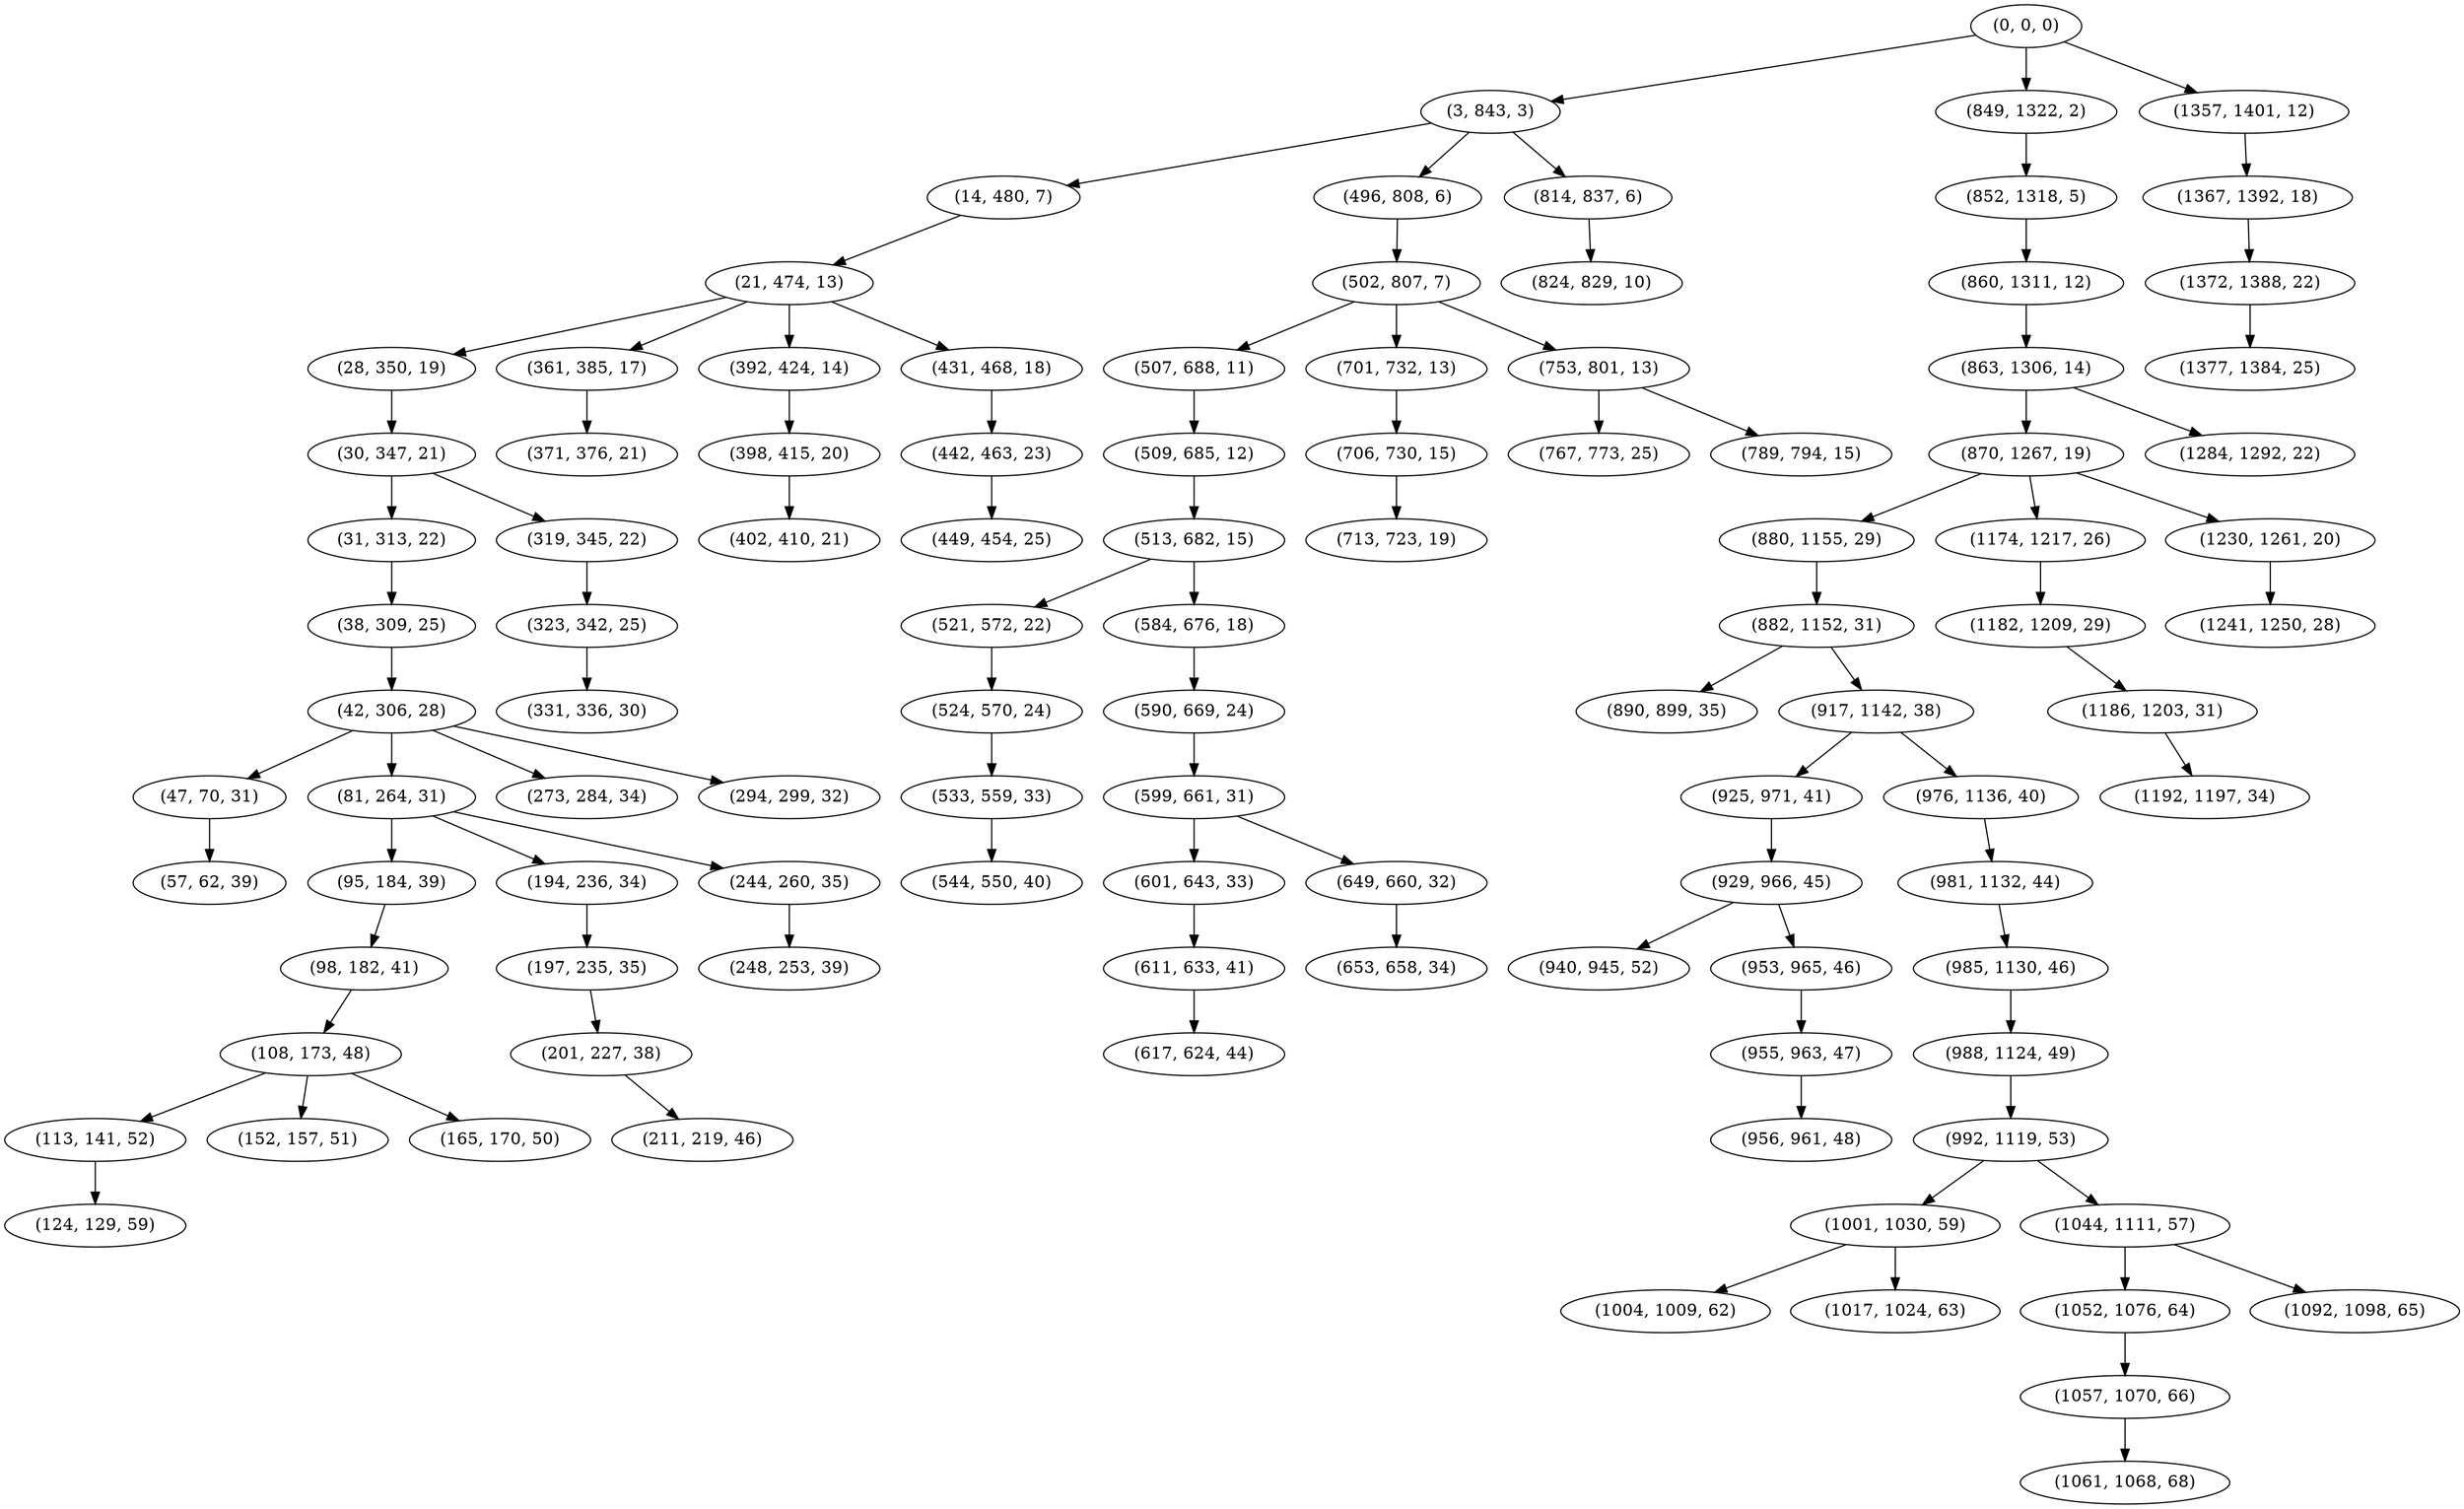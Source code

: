 digraph tree {
    "(0, 0, 0)";
    "(3, 843, 3)";
    "(14, 480, 7)";
    "(21, 474, 13)";
    "(28, 350, 19)";
    "(30, 347, 21)";
    "(31, 313, 22)";
    "(38, 309, 25)";
    "(42, 306, 28)";
    "(47, 70, 31)";
    "(57, 62, 39)";
    "(81, 264, 31)";
    "(95, 184, 39)";
    "(98, 182, 41)";
    "(108, 173, 48)";
    "(113, 141, 52)";
    "(124, 129, 59)";
    "(152, 157, 51)";
    "(165, 170, 50)";
    "(194, 236, 34)";
    "(197, 235, 35)";
    "(201, 227, 38)";
    "(211, 219, 46)";
    "(244, 260, 35)";
    "(248, 253, 39)";
    "(273, 284, 34)";
    "(294, 299, 32)";
    "(319, 345, 22)";
    "(323, 342, 25)";
    "(331, 336, 30)";
    "(361, 385, 17)";
    "(371, 376, 21)";
    "(392, 424, 14)";
    "(398, 415, 20)";
    "(402, 410, 21)";
    "(431, 468, 18)";
    "(442, 463, 23)";
    "(449, 454, 25)";
    "(496, 808, 6)";
    "(502, 807, 7)";
    "(507, 688, 11)";
    "(509, 685, 12)";
    "(513, 682, 15)";
    "(521, 572, 22)";
    "(524, 570, 24)";
    "(533, 559, 33)";
    "(544, 550, 40)";
    "(584, 676, 18)";
    "(590, 669, 24)";
    "(599, 661, 31)";
    "(601, 643, 33)";
    "(611, 633, 41)";
    "(617, 624, 44)";
    "(649, 660, 32)";
    "(653, 658, 34)";
    "(701, 732, 13)";
    "(706, 730, 15)";
    "(713, 723, 19)";
    "(753, 801, 13)";
    "(767, 773, 25)";
    "(789, 794, 15)";
    "(814, 837, 6)";
    "(824, 829, 10)";
    "(849, 1322, 2)";
    "(852, 1318, 5)";
    "(860, 1311, 12)";
    "(863, 1306, 14)";
    "(870, 1267, 19)";
    "(880, 1155, 29)";
    "(882, 1152, 31)";
    "(890, 899, 35)";
    "(917, 1142, 38)";
    "(925, 971, 41)";
    "(929, 966, 45)";
    "(940, 945, 52)";
    "(953, 965, 46)";
    "(955, 963, 47)";
    "(956, 961, 48)";
    "(976, 1136, 40)";
    "(981, 1132, 44)";
    "(985, 1130, 46)";
    "(988, 1124, 49)";
    "(992, 1119, 53)";
    "(1001, 1030, 59)";
    "(1004, 1009, 62)";
    "(1017, 1024, 63)";
    "(1044, 1111, 57)";
    "(1052, 1076, 64)";
    "(1057, 1070, 66)";
    "(1061, 1068, 68)";
    "(1092, 1098, 65)";
    "(1174, 1217, 26)";
    "(1182, 1209, 29)";
    "(1186, 1203, 31)";
    "(1192, 1197, 34)";
    "(1230, 1261, 20)";
    "(1241, 1250, 28)";
    "(1284, 1292, 22)";
    "(1357, 1401, 12)";
    "(1367, 1392, 18)";
    "(1372, 1388, 22)";
    "(1377, 1384, 25)";
    "(0, 0, 0)" -> "(3, 843, 3)";
    "(0, 0, 0)" -> "(849, 1322, 2)";
    "(0, 0, 0)" -> "(1357, 1401, 12)";
    "(3, 843, 3)" -> "(14, 480, 7)";
    "(3, 843, 3)" -> "(496, 808, 6)";
    "(3, 843, 3)" -> "(814, 837, 6)";
    "(14, 480, 7)" -> "(21, 474, 13)";
    "(21, 474, 13)" -> "(28, 350, 19)";
    "(21, 474, 13)" -> "(361, 385, 17)";
    "(21, 474, 13)" -> "(392, 424, 14)";
    "(21, 474, 13)" -> "(431, 468, 18)";
    "(28, 350, 19)" -> "(30, 347, 21)";
    "(30, 347, 21)" -> "(31, 313, 22)";
    "(30, 347, 21)" -> "(319, 345, 22)";
    "(31, 313, 22)" -> "(38, 309, 25)";
    "(38, 309, 25)" -> "(42, 306, 28)";
    "(42, 306, 28)" -> "(47, 70, 31)";
    "(42, 306, 28)" -> "(81, 264, 31)";
    "(42, 306, 28)" -> "(273, 284, 34)";
    "(42, 306, 28)" -> "(294, 299, 32)";
    "(47, 70, 31)" -> "(57, 62, 39)";
    "(81, 264, 31)" -> "(95, 184, 39)";
    "(81, 264, 31)" -> "(194, 236, 34)";
    "(81, 264, 31)" -> "(244, 260, 35)";
    "(95, 184, 39)" -> "(98, 182, 41)";
    "(98, 182, 41)" -> "(108, 173, 48)";
    "(108, 173, 48)" -> "(113, 141, 52)";
    "(108, 173, 48)" -> "(152, 157, 51)";
    "(108, 173, 48)" -> "(165, 170, 50)";
    "(113, 141, 52)" -> "(124, 129, 59)";
    "(194, 236, 34)" -> "(197, 235, 35)";
    "(197, 235, 35)" -> "(201, 227, 38)";
    "(201, 227, 38)" -> "(211, 219, 46)";
    "(244, 260, 35)" -> "(248, 253, 39)";
    "(319, 345, 22)" -> "(323, 342, 25)";
    "(323, 342, 25)" -> "(331, 336, 30)";
    "(361, 385, 17)" -> "(371, 376, 21)";
    "(392, 424, 14)" -> "(398, 415, 20)";
    "(398, 415, 20)" -> "(402, 410, 21)";
    "(431, 468, 18)" -> "(442, 463, 23)";
    "(442, 463, 23)" -> "(449, 454, 25)";
    "(496, 808, 6)" -> "(502, 807, 7)";
    "(502, 807, 7)" -> "(507, 688, 11)";
    "(502, 807, 7)" -> "(701, 732, 13)";
    "(502, 807, 7)" -> "(753, 801, 13)";
    "(507, 688, 11)" -> "(509, 685, 12)";
    "(509, 685, 12)" -> "(513, 682, 15)";
    "(513, 682, 15)" -> "(521, 572, 22)";
    "(513, 682, 15)" -> "(584, 676, 18)";
    "(521, 572, 22)" -> "(524, 570, 24)";
    "(524, 570, 24)" -> "(533, 559, 33)";
    "(533, 559, 33)" -> "(544, 550, 40)";
    "(584, 676, 18)" -> "(590, 669, 24)";
    "(590, 669, 24)" -> "(599, 661, 31)";
    "(599, 661, 31)" -> "(601, 643, 33)";
    "(599, 661, 31)" -> "(649, 660, 32)";
    "(601, 643, 33)" -> "(611, 633, 41)";
    "(611, 633, 41)" -> "(617, 624, 44)";
    "(649, 660, 32)" -> "(653, 658, 34)";
    "(701, 732, 13)" -> "(706, 730, 15)";
    "(706, 730, 15)" -> "(713, 723, 19)";
    "(753, 801, 13)" -> "(767, 773, 25)";
    "(753, 801, 13)" -> "(789, 794, 15)";
    "(814, 837, 6)" -> "(824, 829, 10)";
    "(849, 1322, 2)" -> "(852, 1318, 5)";
    "(852, 1318, 5)" -> "(860, 1311, 12)";
    "(860, 1311, 12)" -> "(863, 1306, 14)";
    "(863, 1306, 14)" -> "(870, 1267, 19)";
    "(863, 1306, 14)" -> "(1284, 1292, 22)";
    "(870, 1267, 19)" -> "(880, 1155, 29)";
    "(870, 1267, 19)" -> "(1174, 1217, 26)";
    "(870, 1267, 19)" -> "(1230, 1261, 20)";
    "(880, 1155, 29)" -> "(882, 1152, 31)";
    "(882, 1152, 31)" -> "(890, 899, 35)";
    "(882, 1152, 31)" -> "(917, 1142, 38)";
    "(917, 1142, 38)" -> "(925, 971, 41)";
    "(917, 1142, 38)" -> "(976, 1136, 40)";
    "(925, 971, 41)" -> "(929, 966, 45)";
    "(929, 966, 45)" -> "(940, 945, 52)";
    "(929, 966, 45)" -> "(953, 965, 46)";
    "(953, 965, 46)" -> "(955, 963, 47)";
    "(955, 963, 47)" -> "(956, 961, 48)";
    "(976, 1136, 40)" -> "(981, 1132, 44)";
    "(981, 1132, 44)" -> "(985, 1130, 46)";
    "(985, 1130, 46)" -> "(988, 1124, 49)";
    "(988, 1124, 49)" -> "(992, 1119, 53)";
    "(992, 1119, 53)" -> "(1001, 1030, 59)";
    "(992, 1119, 53)" -> "(1044, 1111, 57)";
    "(1001, 1030, 59)" -> "(1004, 1009, 62)";
    "(1001, 1030, 59)" -> "(1017, 1024, 63)";
    "(1044, 1111, 57)" -> "(1052, 1076, 64)";
    "(1044, 1111, 57)" -> "(1092, 1098, 65)";
    "(1052, 1076, 64)" -> "(1057, 1070, 66)";
    "(1057, 1070, 66)" -> "(1061, 1068, 68)";
    "(1174, 1217, 26)" -> "(1182, 1209, 29)";
    "(1182, 1209, 29)" -> "(1186, 1203, 31)";
    "(1186, 1203, 31)" -> "(1192, 1197, 34)";
    "(1230, 1261, 20)" -> "(1241, 1250, 28)";
    "(1357, 1401, 12)" -> "(1367, 1392, 18)";
    "(1367, 1392, 18)" -> "(1372, 1388, 22)";
    "(1372, 1388, 22)" -> "(1377, 1384, 25)";
}
